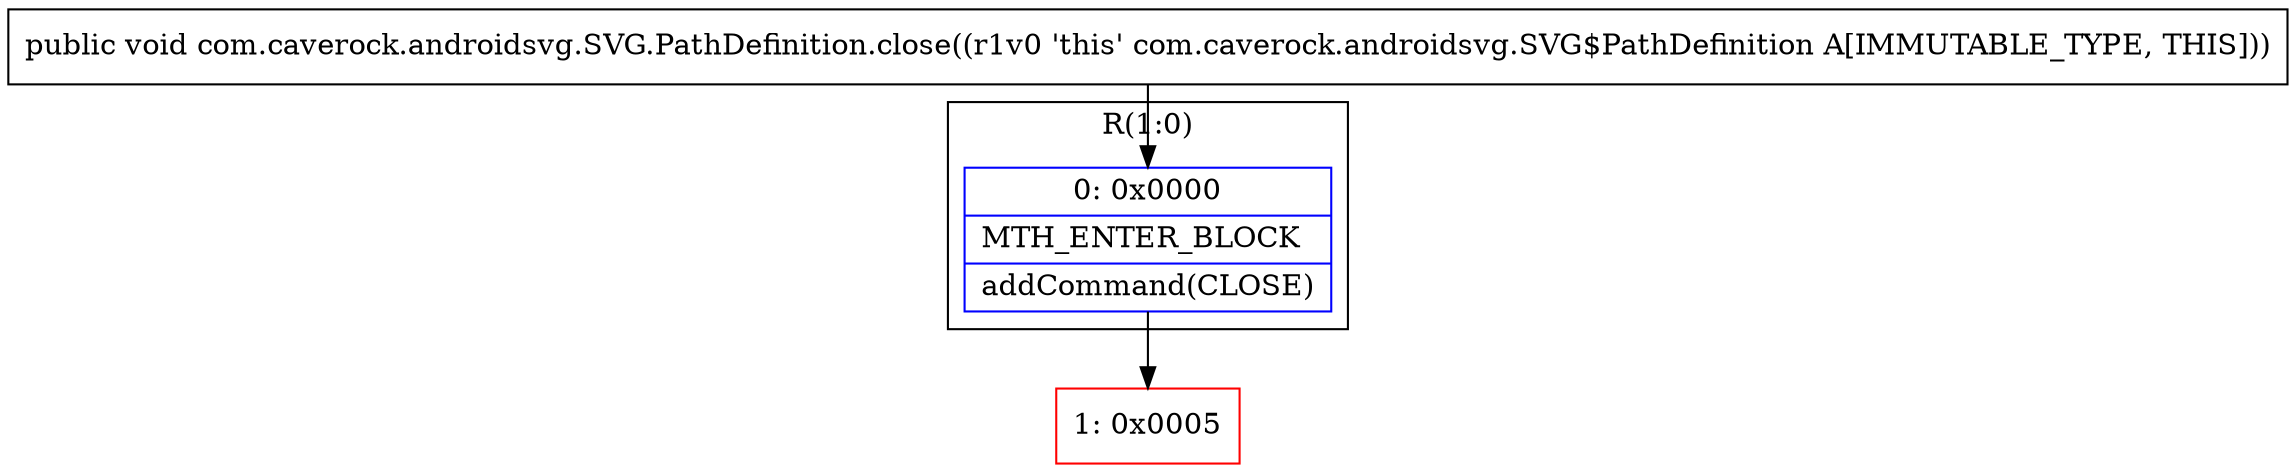 digraph "CFG forcom.caverock.androidsvg.SVG.PathDefinition.close()V" {
subgraph cluster_Region_2019277073 {
label = "R(1:0)";
node [shape=record,color=blue];
Node_0 [shape=record,label="{0\:\ 0x0000|MTH_ENTER_BLOCK\l|addCommand(CLOSE)\l}"];
}
Node_1 [shape=record,color=red,label="{1\:\ 0x0005}"];
MethodNode[shape=record,label="{public void com.caverock.androidsvg.SVG.PathDefinition.close((r1v0 'this' com.caverock.androidsvg.SVG$PathDefinition A[IMMUTABLE_TYPE, THIS])) }"];
MethodNode -> Node_0;
Node_0 -> Node_1;
}


